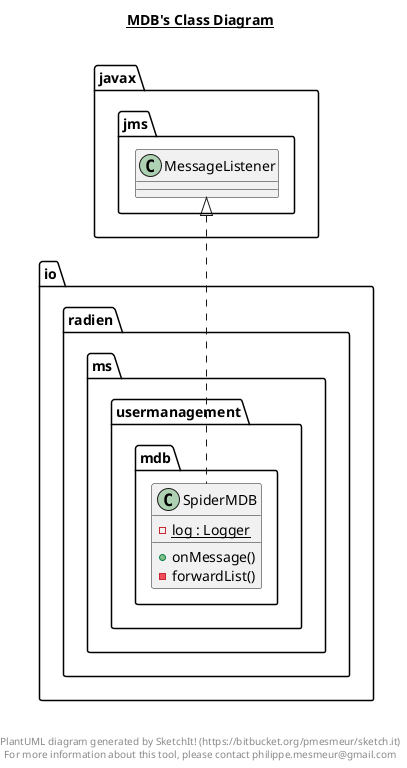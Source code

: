 @startuml

title __MDB's Class Diagram__\n

  namespace io.radien.ms.usermanagement {
    namespace mdb {
      class io.radien.ms.usermanagement.mdb.SpiderMDB {
          {static} - log : Logger
          + onMessage()
          - forwardList()
      }
    }
  }
  

  io.radien.ms.usermanagement.mdb.SpiderMDB .up.|> javax.jms.MessageListener


right footer


PlantUML diagram generated by SketchIt! (https://bitbucket.org/pmesmeur/sketch.it)
For more information about this tool, please contact philippe.mesmeur@gmail.com
endfooter

@enduml
